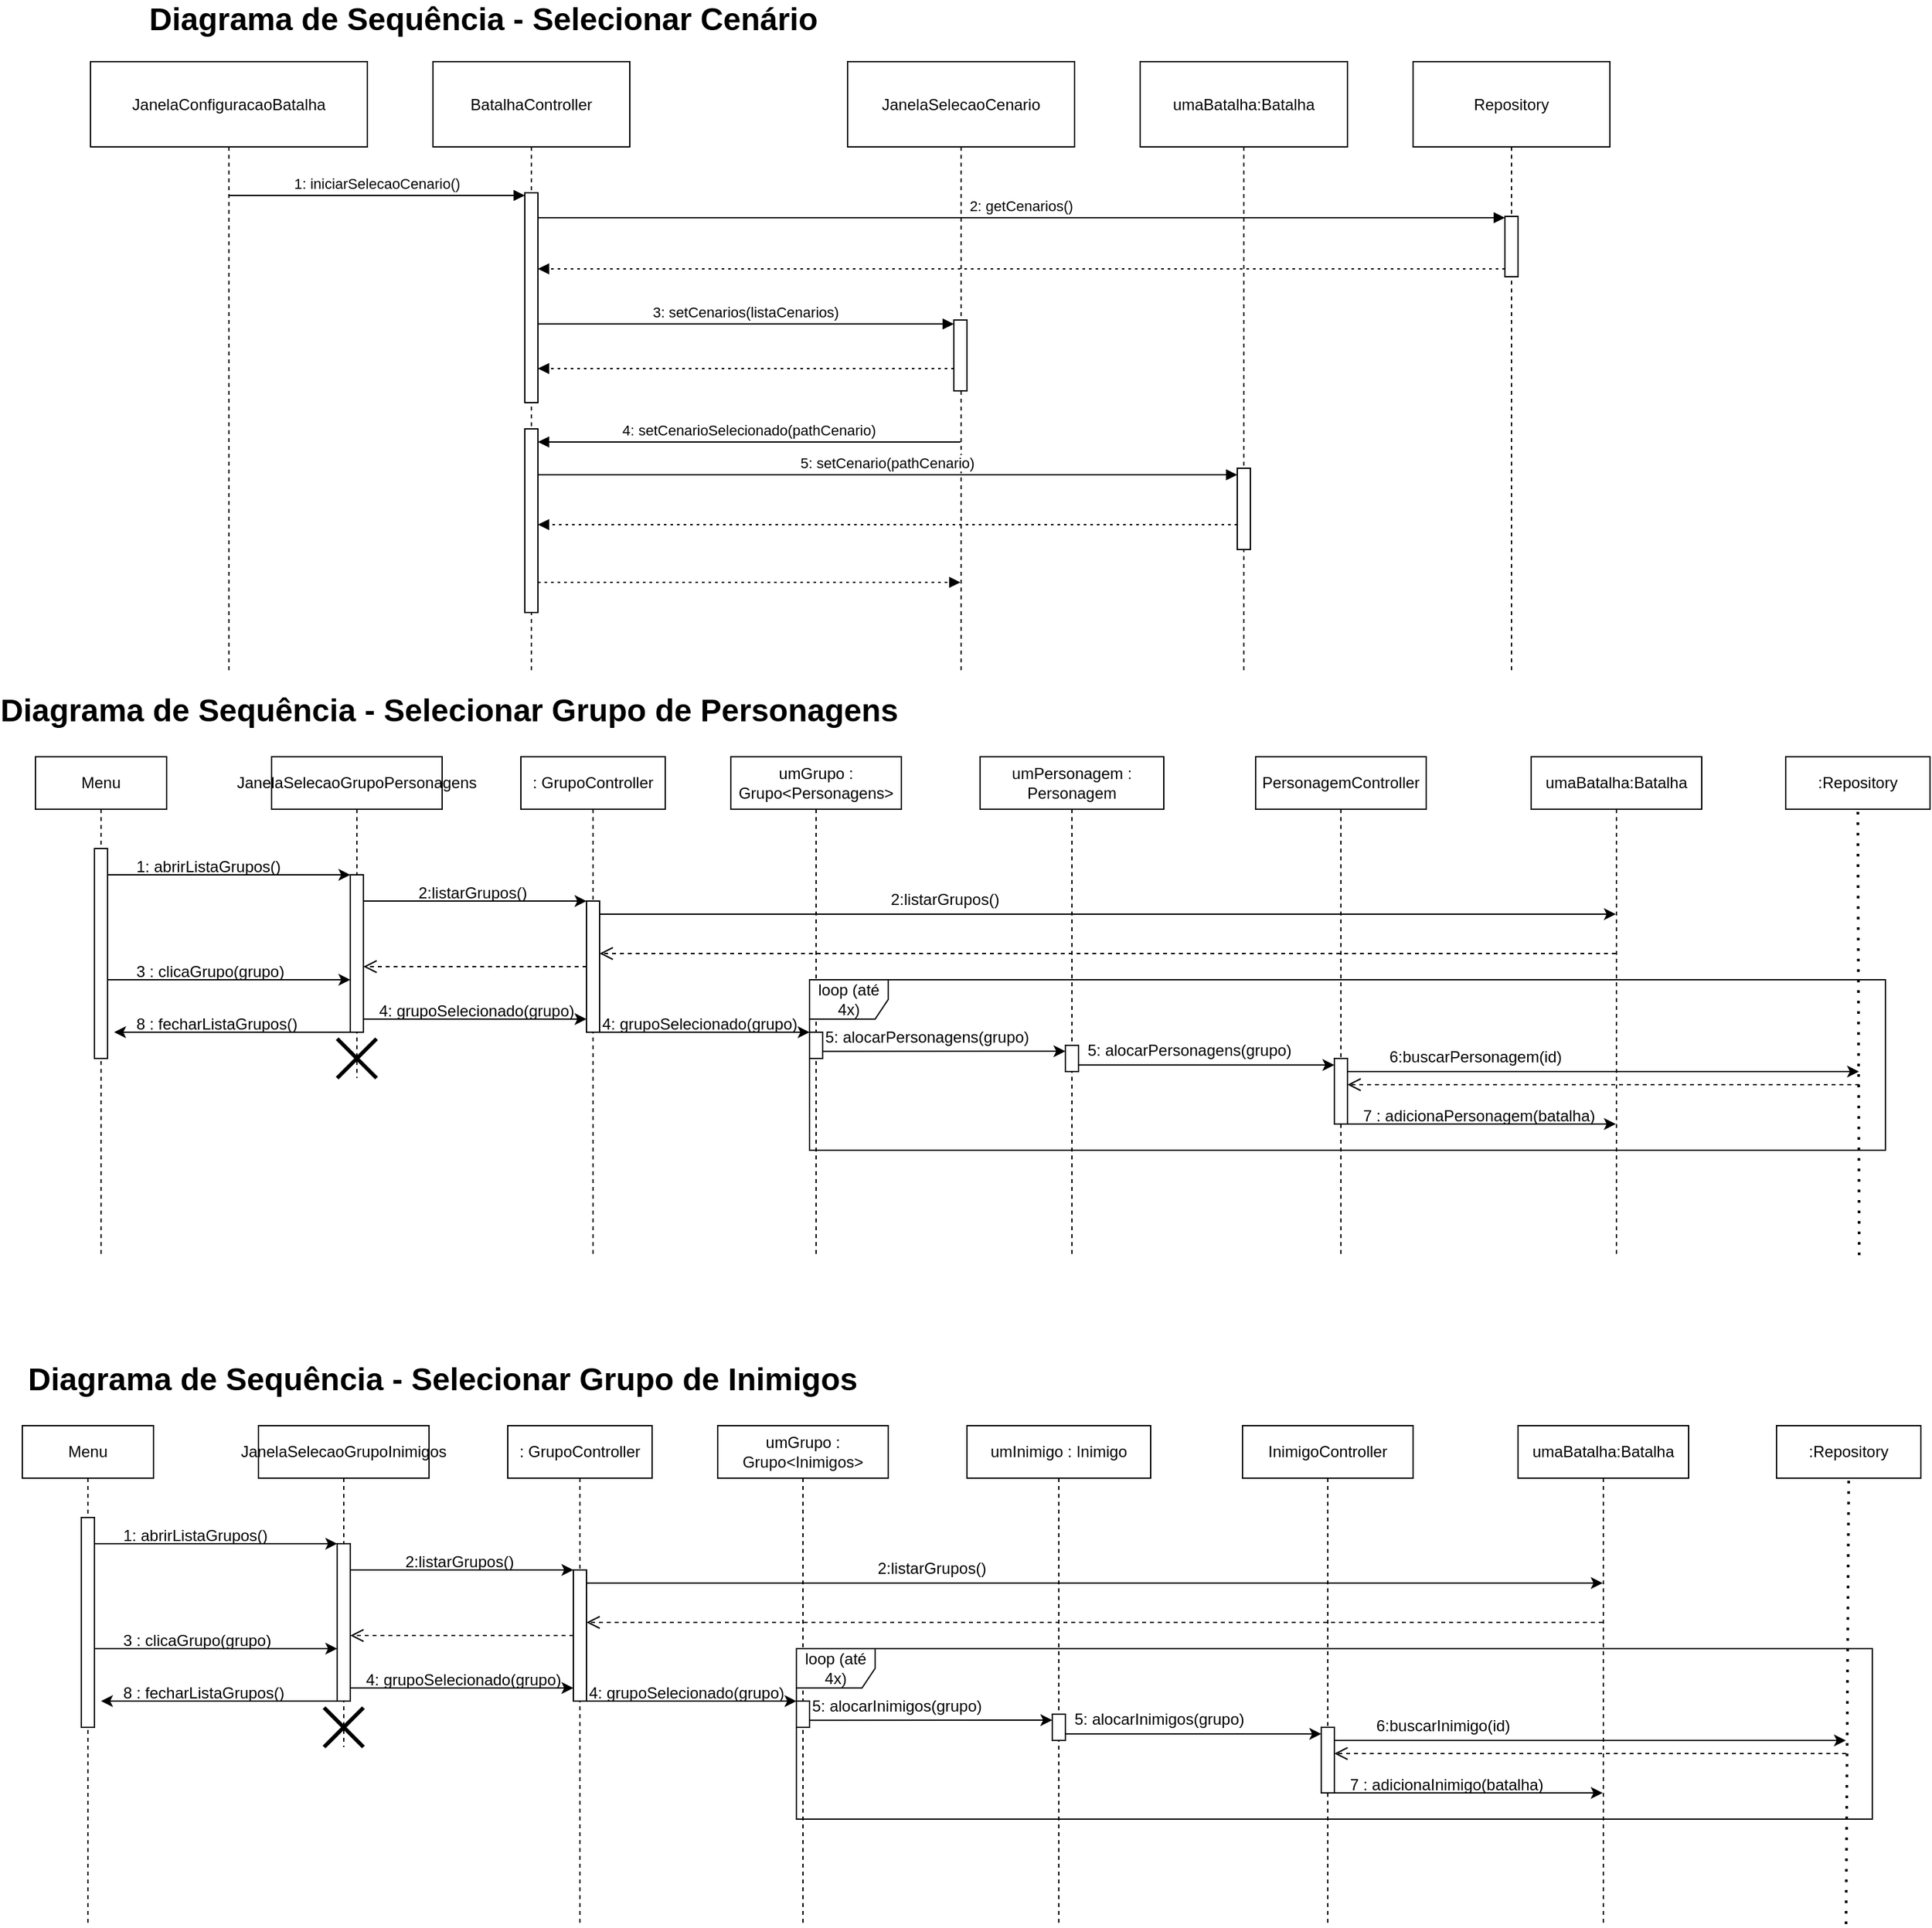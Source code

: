 <mxfile version="27.0.9">
  <diagram name="Página-1" id="Zyk2nybB_kdQl-kK-Ceh">
    <mxGraphModel grid="1" page="1" gridSize="10" guides="1" tooltips="1" connect="1" arrows="1" fold="1" pageScale="1" pageWidth="827" pageHeight="1169" math="0" shadow="0">
      <root>
        <mxCell id="0" />
        <mxCell id="1" parent="0" />
        <mxCell id="AsoXZ8o9mfOLHyw0_b6Q-75" style="edgeStyle=elbowEdgeStyle;rounded=0;orthogonalLoop=1;jettySize=auto;html=1;elbow=vertical;curved=0;" edge="1" parent="1" target="AsoXZ8o9mfOLHyw0_b6Q-78">
          <mxGeometry relative="1" as="geometry">
            <mxPoint x="-575" y="-190" as="sourcePoint" />
            <mxPoint x="-350" y="-190" as="targetPoint" />
          </mxGeometry>
        </mxCell>
        <mxCell id="AsoXZ8o9mfOLHyw0_b6Q-76" style="edgeStyle=elbowEdgeStyle;rounded=0;orthogonalLoop=1;jettySize=auto;html=1;elbow=vertical;curved=0;" edge="1" parent="1" target="AsoXZ8o9mfOLHyw0_b6Q-81">
          <mxGeometry relative="1" as="geometry">
            <mxPoint x="-385.37" y="-249.998" as="sourcePoint" />
            <mxPoint x="-110" y="-250" as="targetPoint" />
          </mxGeometry>
        </mxCell>
        <mxCell id="AsoXZ8o9mfOLHyw0_b6Q-77" value="JanelaSelecaoGrupoPersonagens" style="shape=umlLifeline;perimeter=lifelinePerimeter;whiteSpace=wrap;html=1;container=0;dropTarget=0;collapsible=0;recursiveResize=0;outlineConnect=0;portConstraint=eastwest;newEdgeStyle={&quot;edgeStyle&quot;:&quot;elbowEdgeStyle&quot;,&quot;elbow&quot;:&quot;vertical&quot;,&quot;curved&quot;:0,&quot;rounded&quot;:0};" vertex="1" parent="1">
          <mxGeometry x="-450" y="-360" width="130" height="245" as="geometry" />
        </mxCell>
        <mxCell id="AsoXZ8o9mfOLHyw0_b6Q-78" value="" style="html=1;points=[];perimeter=orthogonalPerimeter;outlineConnect=0;targetShapes=umlLifeline;portConstraint=eastwest;newEdgeStyle={&quot;edgeStyle&quot;:&quot;elbowEdgeStyle&quot;,&quot;elbow&quot;:&quot;vertical&quot;,&quot;curved&quot;:0,&quot;rounded&quot;:0};" vertex="1" parent="AsoXZ8o9mfOLHyw0_b6Q-77">
          <mxGeometry x="60" y="90" width="10" height="120" as="geometry" />
        </mxCell>
        <mxCell id="AsoXZ8o9mfOLHyw0_b6Q-79" value="" style="shape=umlDestroy;whiteSpace=wrap;html=1;strokeWidth=3;targetShapes=umlLifeline;" vertex="1" parent="AsoXZ8o9mfOLHyw0_b6Q-77">
          <mxGeometry x="50" y="215" width="30" height="30" as="geometry" />
        </mxCell>
        <mxCell id="AsoXZ8o9mfOLHyw0_b6Q-80" value=": GrupoController" style="shape=umlLifeline;perimeter=lifelinePerimeter;whiteSpace=wrap;html=1;container=0;dropTarget=0;collapsible=0;recursiveResize=0;outlineConnect=0;portConstraint=eastwest;newEdgeStyle={&quot;edgeStyle&quot;:&quot;elbowEdgeStyle&quot;,&quot;elbow&quot;:&quot;vertical&quot;,&quot;curved&quot;:0,&quot;rounded&quot;:0};" vertex="1" parent="1">
          <mxGeometry x="-260" y="-360" width="110" height="380" as="geometry" />
        </mxCell>
        <mxCell id="AsoXZ8o9mfOLHyw0_b6Q-81" value="" style="html=1;points=[];perimeter=orthogonalPerimeter;outlineConnect=0;targetShapes=umlLifeline;portConstraint=eastwest;newEdgeStyle={&quot;edgeStyle&quot;:&quot;elbowEdgeStyle&quot;,&quot;elbow&quot;:&quot;vertical&quot;,&quot;curved&quot;:0,&quot;rounded&quot;:0};" vertex="1" parent="AsoXZ8o9mfOLHyw0_b6Q-80">
          <mxGeometry x="50" y="110" width="10" height="100" as="geometry" />
        </mxCell>
        <mxCell id="AsoXZ8o9mfOLHyw0_b6Q-82" style="edgeStyle=orthogonalEdgeStyle;rounded=0;orthogonalLoop=1;jettySize=auto;html=1;curved=0;" edge="1" parent="1" source="AsoXZ8o9mfOLHyw0_b6Q-85">
          <mxGeometry relative="1" as="geometry">
            <mxPoint x="-570" y="-280.0" as="sourcePoint" />
            <mxPoint x="-390" y="-270" as="targetPoint" />
            <Array as="points">
              <mxPoint x="-540" y="-270" />
              <mxPoint x="-540" y="-270" />
            </Array>
          </mxGeometry>
        </mxCell>
        <mxCell id="AsoXZ8o9mfOLHyw0_b6Q-83" value="1: abrirListaGrupos()" style="text;whiteSpace=wrap;html=1;" vertex="1" parent="1">
          <mxGeometry x="-555" y="-290" width="140" height="40" as="geometry" />
        </mxCell>
        <mxCell id="AsoXZ8o9mfOLHyw0_b6Q-84" value="Menu" style="shape=umlLifeline;perimeter=lifelinePerimeter;whiteSpace=wrap;html=1;container=0;dropTarget=0;collapsible=0;recursiveResize=0;outlineConnect=0;portConstraint=eastwest;newEdgeStyle={&quot;edgeStyle&quot;:&quot;elbowEdgeStyle&quot;,&quot;elbow&quot;:&quot;vertical&quot;,&quot;curved&quot;:0,&quot;rounded&quot;:0};" vertex="1" parent="1">
          <mxGeometry x="-630" y="-360" width="100" height="380" as="geometry" />
        </mxCell>
        <mxCell id="AsoXZ8o9mfOLHyw0_b6Q-85" value="" style="html=1;points=[];perimeter=orthogonalPerimeter;outlineConnect=0;targetShapes=umlLifeline;portConstraint=eastwest;newEdgeStyle={&quot;edgeStyle&quot;:&quot;elbowEdgeStyle&quot;,&quot;elbow&quot;:&quot;vertical&quot;,&quot;curved&quot;:0,&quot;rounded&quot;:0};" vertex="1" parent="AsoXZ8o9mfOLHyw0_b6Q-84">
          <mxGeometry x="45" y="70" width="10" height="160" as="geometry" />
        </mxCell>
        <mxCell id="AsoXZ8o9mfOLHyw0_b6Q-86" value="2:listarGrupos()" style="text;whiteSpace=wrap;html=1;" vertex="1" parent="1">
          <mxGeometry x="-340" y="-270" width="120" height="40" as="geometry" />
        </mxCell>
        <mxCell id="AsoXZ8o9mfOLHyw0_b6Q-87" value="" style="html=1;verticalAlign=bottom;endArrow=open;dashed=1;endSize=8;curved=0;rounded=0;" edge="1" parent="1" source="AsoXZ8o9mfOLHyw0_b6Q-98">
          <mxGeometry relative="1" as="geometry">
            <mxPoint x="550" y="-210" as="sourcePoint" />
            <mxPoint x="-200" y="-210" as="targetPoint" />
          </mxGeometry>
        </mxCell>
        <mxCell id="AsoXZ8o9mfOLHyw0_b6Q-88" value="3 : clicaGrupo(grupo)" style="text;whiteSpace=wrap;html=1;" vertex="1" parent="1">
          <mxGeometry x="-555" y="-210" width="140" height="40" as="geometry" />
        </mxCell>
        <mxCell id="AsoXZ8o9mfOLHyw0_b6Q-89" style="edgeStyle=elbowEdgeStyle;rounded=0;orthogonalLoop=1;jettySize=auto;html=1;elbow=horizontal;curved=0;" edge="1" parent="1" target="AsoXZ8o9mfOLHyw0_b6Q-81">
          <mxGeometry relative="1" as="geometry">
            <mxPoint x="-380" y="-160" as="sourcePoint" />
            <mxPoint x="-115" y="-159.996" as="targetPoint" />
            <Array as="points">
              <mxPoint x="-360" y="-160" />
            </Array>
          </mxGeometry>
        </mxCell>
        <mxCell id="AsoXZ8o9mfOLHyw0_b6Q-90" value="4: grupoSelecionado(grupo)" style="text;whiteSpace=wrap;html=1;" vertex="1" parent="1">
          <mxGeometry x="-370" y="-180" width="180" height="30" as="geometry" />
        </mxCell>
        <mxCell id="AsoXZ8o9mfOLHyw0_b6Q-91" value="PersonagemController" style="shape=umlLifeline;perimeter=lifelinePerimeter;whiteSpace=wrap;html=1;container=0;dropTarget=0;collapsible=0;recursiveResize=0;outlineConnect=0;portConstraint=eastwest;newEdgeStyle={&quot;edgeStyle&quot;:&quot;elbowEdgeStyle&quot;,&quot;elbow&quot;:&quot;vertical&quot;,&quot;curved&quot;:0,&quot;rounded&quot;:0};" vertex="1" parent="1">
          <mxGeometry x="300" y="-360" width="130" height="380" as="geometry" />
        </mxCell>
        <mxCell id="AsoXZ8o9mfOLHyw0_b6Q-92" style="edgeStyle=elbowEdgeStyle;rounded=0;orthogonalLoop=1;jettySize=auto;html=1;elbow=horizontal;curved=0;" edge="1" parent="1" source="AsoXZ8o9mfOLHyw0_b6Q-81" target="AsoXZ8o9mfOLHyw0_b6Q-96">
          <mxGeometry relative="1" as="geometry">
            <mxPoint x="-190" y="-150" as="sourcePoint" />
            <mxPoint x="49.5" y="-149.996" as="targetPoint" />
            <Array as="points">
              <mxPoint x="-190" y="-150" />
            </Array>
          </mxGeometry>
        </mxCell>
        <mxCell id="AsoXZ8o9mfOLHyw0_b6Q-93" style="edgeStyle=elbowEdgeStyle;rounded=0;orthogonalLoop=1;jettySize=auto;html=1;elbow=vertical;curved=0;" edge="1" parent="1">
          <mxGeometry relative="1" as="geometry">
            <mxPoint x="-390" y="-150" as="sourcePoint" />
            <mxPoint x="-570" y="-149.71" as="targetPoint" />
          </mxGeometry>
        </mxCell>
        <mxCell id="AsoXZ8o9mfOLHyw0_b6Q-94" value="8 : fecharListaGrupos()" style="text;whiteSpace=wrap;html=1;" vertex="1" parent="1">
          <mxGeometry x="-555" y="-170" width="140" height="40" as="geometry" />
        </mxCell>
        <mxCell id="AsoXZ8o9mfOLHyw0_b6Q-95" value="umGrupo : Grupo&amp;lt;Personagens&amp;gt;" style="shape=umlLifeline;perimeter=lifelinePerimeter;whiteSpace=wrap;html=1;container=0;dropTarget=0;collapsible=0;recursiveResize=0;outlineConnect=0;portConstraint=eastwest;newEdgeStyle={&quot;edgeStyle&quot;:&quot;elbowEdgeStyle&quot;,&quot;elbow&quot;:&quot;vertical&quot;,&quot;curved&quot;:0,&quot;rounded&quot;:0};" vertex="1" parent="1">
          <mxGeometry x="-100" y="-360" width="130" height="380" as="geometry" />
        </mxCell>
        <mxCell id="AsoXZ8o9mfOLHyw0_b6Q-96" value="" style="html=1;points=[];perimeter=orthogonalPerimeter;outlineConnect=0;targetShapes=umlLifeline;portConstraint=eastwest;newEdgeStyle={&quot;edgeStyle&quot;:&quot;elbowEdgeStyle&quot;,&quot;elbow&quot;:&quot;vertical&quot;,&quot;curved&quot;:0,&quot;rounded&quot;:0};" vertex="1" parent="AsoXZ8o9mfOLHyw0_b6Q-95">
          <mxGeometry x="60" y="210" width="10" height="20" as="geometry" />
        </mxCell>
        <mxCell id="AsoXZ8o9mfOLHyw0_b6Q-97" style="edgeStyle=elbowEdgeStyle;rounded=0;orthogonalLoop=1;jettySize=auto;html=1;elbow=vertical;curved=0;" edge="1" parent="1" source="AsoXZ8o9mfOLHyw0_b6Q-115">
          <mxGeometry relative="1" as="geometry">
            <Array as="points">
              <mxPoint x="475.19" y="-120" />
              <mxPoint x="505.19" y="-160" />
            </Array>
            <mxPoint x="380.0" y="-120" as="sourcePoint" />
            <mxPoint x="759.85" y="-120" as="targetPoint" />
          </mxGeometry>
        </mxCell>
        <mxCell id="AsoXZ8o9mfOLHyw0_b6Q-98" value="umaBatalha:Batalha" style="shape=umlLifeline;perimeter=lifelinePerimeter;whiteSpace=wrap;html=1;container=0;dropTarget=0;collapsible=0;recursiveResize=0;outlineConnect=0;portConstraint=eastwest;newEdgeStyle={&quot;edgeStyle&quot;:&quot;elbowEdgeStyle&quot;,&quot;elbow&quot;:&quot;vertical&quot;,&quot;curved&quot;:0,&quot;rounded&quot;:0};" vertex="1" parent="1">
          <mxGeometry x="510" y="-360" width="130" height="380" as="geometry" />
        </mxCell>
        <mxCell id="AsoXZ8o9mfOLHyw0_b6Q-99" value="7 : adicionaPersonagem(batalha)" style="text;whiteSpace=wrap;html=1;" vertex="1" parent="1">
          <mxGeometry x="380" y="-100" width="210" height="20" as="geometry" />
        </mxCell>
        <mxCell id="AsoXZ8o9mfOLHyw0_b6Q-100" value="loop (até 4x)" style="shape=umlFrame;whiteSpace=wrap;html=1;pointerEvents=0;" vertex="1" parent="1">
          <mxGeometry x="-40" y="-190" width="820" height="130" as="geometry" />
        </mxCell>
        <mxCell id="AsoXZ8o9mfOLHyw0_b6Q-101" value="Diagrama de Sequência - Selecionar Grupo de Personagens" style="text;strokeColor=none;fillColor=none;html=1;fontSize=24;fontStyle=1;verticalAlign=middle;align=center;" vertex="1" parent="1">
          <mxGeometry x="-650" y="-410" width="670" height="30" as="geometry" />
        </mxCell>
        <mxCell id="AsoXZ8o9mfOLHyw0_b6Q-102" value="" style="endArrow=none;dashed=1;html=1;dashPattern=1 3;strokeWidth=2;rounded=0;entryX=0.5;entryY=1;entryDx=0;entryDy=0;" edge="1" parent="1" target="AsoXZ8o9mfOLHyw0_b6Q-220">
          <mxGeometry width="50" height="50" relative="1" as="geometry">
            <mxPoint x="760" y="20" as="sourcePoint" />
            <mxPoint x="760" y="-300" as="targetPoint" />
          </mxGeometry>
        </mxCell>
        <mxCell id="AsoXZ8o9mfOLHyw0_b6Q-103" value="2:listarGrupos()" style="text;whiteSpace=wrap;html=1;" vertex="1" parent="1">
          <mxGeometry x="20" y="-265" width="120" height="30" as="geometry" />
        </mxCell>
        <mxCell id="AsoXZ8o9mfOLHyw0_b6Q-104" value="" style="html=1;verticalAlign=bottom;endArrow=open;dashed=1;endSize=8;curved=0;rounded=0;" edge="1" parent="1">
          <mxGeometry relative="1" as="geometry">
            <mxPoint x="-210" y="-200" as="sourcePoint" />
            <mxPoint x="-380" y="-200" as="targetPoint" />
          </mxGeometry>
        </mxCell>
        <mxCell id="AsoXZ8o9mfOLHyw0_b6Q-105" style="edgeStyle=elbowEdgeStyle;rounded=0;orthogonalLoop=1;jettySize=auto;html=1;elbow=vertical;curved=0;" edge="1" parent="1" source="AsoXZ8o9mfOLHyw0_b6Q-115" target="AsoXZ8o9mfOLHyw0_b6Q-98">
          <mxGeometry relative="1" as="geometry">
            <Array as="points">
              <mxPoint x="500" y="-80" />
              <mxPoint x="480" y="-50" />
            </Array>
          </mxGeometry>
        </mxCell>
        <mxCell id="AsoXZ8o9mfOLHyw0_b6Q-106" value="4: grupoSelecionado(grupo)" style="text;whiteSpace=wrap;html=1;" vertex="1" parent="1">
          <mxGeometry x="-200" y="-170" width="180" height="30" as="geometry" />
        </mxCell>
        <mxCell id="AsoXZ8o9mfOLHyw0_b6Q-107" value="5: alocarPersonagens(grupo)" style="text;whiteSpace=wrap;html=1;" vertex="1" parent="1">
          <mxGeometry x="-30" y="-160" width="180" height="30" as="geometry" />
        </mxCell>
        <mxCell id="AsoXZ8o9mfOLHyw0_b6Q-108" value="5: alocarPersonagens(grupo)" style="text;whiteSpace=wrap;html=1;" vertex="1" parent="1">
          <mxGeometry x="170" y="-150" width="180" height="30" as="geometry" />
        </mxCell>
        <mxCell id="AsoXZ8o9mfOLHyw0_b6Q-109" value="" style="html=1;verticalAlign=bottom;endArrow=open;dashed=1;endSize=8;curved=0;rounded=0;" edge="1" parent="1" target="AsoXZ8o9mfOLHyw0_b6Q-115">
          <mxGeometry relative="1" as="geometry">
            <mxPoint x="760" y="-110" as="sourcePoint" />
            <mxPoint x="380" y="-110" as="targetPoint" />
          </mxGeometry>
        </mxCell>
        <mxCell id="AsoXZ8o9mfOLHyw0_b6Q-110" value="umPersonagem : Personagem" style="shape=umlLifeline;perimeter=lifelinePerimeter;whiteSpace=wrap;html=1;container=0;dropTarget=0;collapsible=0;recursiveResize=0;outlineConnect=0;portConstraint=eastwest;newEdgeStyle={&quot;edgeStyle&quot;:&quot;elbowEdgeStyle&quot;,&quot;elbow&quot;:&quot;vertical&quot;,&quot;curved&quot;:0,&quot;rounded&quot;:0};" vertex="1" parent="1">
          <mxGeometry x="90" y="-360" width="140" height="380" as="geometry" />
        </mxCell>
        <mxCell id="AsoXZ8o9mfOLHyw0_b6Q-111" value="" style="html=1;points=[];perimeter=orthogonalPerimeter;outlineConnect=0;targetShapes=umlLifeline;portConstraint=eastwest;newEdgeStyle={&quot;edgeStyle&quot;:&quot;elbowEdgeStyle&quot;,&quot;elbow&quot;:&quot;vertical&quot;,&quot;curved&quot;:0,&quot;rounded&quot;:0};" vertex="1" parent="AsoXZ8o9mfOLHyw0_b6Q-110">
          <mxGeometry x="65" y="220" width="10" height="20" as="geometry" />
        </mxCell>
        <mxCell id="AsoXZ8o9mfOLHyw0_b6Q-112" style="edgeStyle=elbowEdgeStyle;rounded=0;orthogonalLoop=1;jettySize=auto;html=1;elbow=vertical;curved=0;" edge="1" parent="1" target="AsoXZ8o9mfOLHyw0_b6Q-111">
          <mxGeometry relative="1" as="geometry">
            <mxPoint x="-29.5" y="-135.413" as="sourcePoint" />
            <mxPoint x="150" y="-135" as="targetPoint" />
          </mxGeometry>
        </mxCell>
        <mxCell id="AsoXZ8o9mfOLHyw0_b6Q-113" value="6:buscarPersonagem(id)" style="text;whiteSpace=wrap;html=1;" vertex="1" parent="1">
          <mxGeometry x="400" y="-145" width="190" height="20" as="geometry" />
        </mxCell>
        <mxCell id="AsoXZ8o9mfOLHyw0_b6Q-114" value="" style="edgeStyle=elbowEdgeStyle;rounded=0;orthogonalLoop=1;jettySize=auto;html=1;elbow=vertical;curved=0;" edge="1" parent="1" source="AsoXZ8o9mfOLHyw0_b6Q-111" target="AsoXZ8o9mfOLHyw0_b6Q-115">
          <mxGeometry relative="1" as="geometry">
            <mxPoint x="165" y="-130" as="sourcePoint" />
            <mxPoint x="365" y="-130" as="targetPoint" />
            <Array as="points" />
          </mxGeometry>
        </mxCell>
        <mxCell id="AsoXZ8o9mfOLHyw0_b6Q-115" value="" style="html=1;points=[];perimeter=orthogonalPerimeter;outlineConnect=0;targetShapes=umlLifeline;portConstraint=eastwest;newEdgeStyle={&quot;edgeStyle&quot;:&quot;elbowEdgeStyle&quot;,&quot;elbow&quot;:&quot;vertical&quot;,&quot;curved&quot;:0,&quot;rounded&quot;:0};" vertex="1" parent="1">
          <mxGeometry x="360" y="-130" width="10" height="50" as="geometry" />
        </mxCell>
        <mxCell id="AsoXZ8o9mfOLHyw0_b6Q-116" style="edgeStyle=elbowEdgeStyle;rounded=0;orthogonalLoop=1;jettySize=auto;html=1;elbow=vertical;curved=0;" edge="1" parent="1" source="AsoXZ8o9mfOLHyw0_b6Q-81" target="AsoXZ8o9mfOLHyw0_b6Q-98">
          <mxGeometry relative="1" as="geometry">
            <mxPoint x="550" y="-240" as="targetPoint" />
            <Array as="points">
              <mxPoint x="290" y="-240" />
            </Array>
          </mxGeometry>
        </mxCell>
        <mxCell id="AsoXZ8o9mfOLHyw0_b6Q-141" value="Diagrama de Sequência - Selecionar Cenário" style="text;strokeColor=none;fillColor=none;html=1;fontSize=24;fontStyle=1;verticalAlign=middle;align=center;" vertex="1" parent="1">
          <mxGeometry x="-528" y="-937" width="478" height="30" as="geometry" />
        </mxCell>
        <mxCell id="AsoXZ8o9mfOLHyw0_b6Q-143" style="edgeStyle=elbowEdgeStyle;rounded=0;orthogonalLoop=1;jettySize=auto;html=1;elbow=vertical;curved=0;" edge="1" parent="1" target="AsoXZ8o9mfOLHyw0_b6Q-146">
          <mxGeometry relative="1" as="geometry">
            <mxPoint x="-585" y="320" as="sourcePoint" />
            <mxPoint x="-360" y="320" as="targetPoint" />
          </mxGeometry>
        </mxCell>
        <mxCell id="AsoXZ8o9mfOLHyw0_b6Q-144" style="edgeStyle=elbowEdgeStyle;rounded=0;orthogonalLoop=1;jettySize=auto;html=1;elbow=vertical;curved=0;" edge="1" parent="1" target="AsoXZ8o9mfOLHyw0_b6Q-149">
          <mxGeometry relative="1" as="geometry">
            <mxPoint x="-395.37" y="260.002" as="sourcePoint" />
            <mxPoint x="-120" y="260" as="targetPoint" />
          </mxGeometry>
        </mxCell>
        <mxCell id="AsoXZ8o9mfOLHyw0_b6Q-145" value="JanelaSelecaoGrupoInimigos" style="shape=umlLifeline;perimeter=lifelinePerimeter;whiteSpace=wrap;html=1;container=0;dropTarget=0;collapsible=0;recursiveResize=0;outlineConnect=0;portConstraint=eastwest;newEdgeStyle={&quot;edgeStyle&quot;:&quot;elbowEdgeStyle&quot;,&quot;elbow&quot;:&quot;vertical&quot;,&quot;curved&quot;:0,&quot;rounded&quot;:0};" vertex="1" parent="1">
          <mxGeometry x="-460" y="150" width="130" height="245" as="geometry" />
        </mxCell>
        <mxCell id="AsoXZ8o9mfOLHyw0_b6Q-146" value="" style="html=1;points=[];perimeter=orthogonalPerimeter;outlineConnect=0;targetShapes=umlLifeline;portConstraint=eastwest;newEdgeStyle={&quot;edgeStyle&quot;:&quot;elbowEdgeStyle&quot;,&quot;elbow&quot;:&quot;vertical&quot;,&quot;curved&quot;:0,&quot;rounded&quot;:0};" vertex="1" parent="AsoXZ8o9mfOLHyw0_b6Q-145">
          <mxGeometry x="60" y="90" width="10" height="120" as="geometry" />
        </mxCell>
        <mxCell id="AsoXZ8o9mfOLHyw0_b6Q-147" value="" style="shape=umlDestroy;whiteSpace=wrap;html=1;strokeWidth=3;targetShapes=umlLifeline;" vertex="1" parent="AsoXZ8o9mfOLHyw0_b6Q-145">
          <mxGeometry x="50" y="215" width="30" height="30" as="geometry" />
        </mxCell>
        <mxCell id="AsoXZ8o9mfOLHyw0_b6Q-148" value=": GrupoController" style="shape=umlLifeline;perimeter=lifelinePerimeter;whiteSpace=wrap;html=1;container=0;dropTarget=0;collapsible=0;recursiveResize=0;outlineConnect=0;portConstraint=eastwest;newEdgeStyle={&quot;edgeStyle&quot;:&quot;elbowEdgeStyle&quot;,&quot;elbow&quot;:&quot;vertical&quot;,&quot;curved&quot;:0,&quot;rounded&quot;:0};" vertex="1" parent="1">
          <mxGeometry x="-270" y="150" width="110" height="380" as="geometry" />
        </mxCell>
        <mxCell id="AsoXZ8o9mfOLHyw0_b6Q-149" value="" style="html=1;points=[];perimeter=orthogonalPerimeter;outlineConnect=0;targetShapes=umlLifeline;portConstraint=eastwest;newEdgeStyle={&quot;edgeStyle&quot;:&quot;elbowEdgeStyle&quot;,&quot;elbow&quot;:&quot;vertical&quot;,&quot;curved&quot;:0,&quot;rounded&quot;:0};" vertex="1" parent="AsoXZ8o9mfOLHyw0_b6Q-148">
          <mxGeometry x="50" y="110" width="10" height="100" as="geometry" />
        </mxCell>
        <mxCell id="AsoXZ8o9mfOLHyw0_b6Q-150" style="edgeStyle=orthogonalEdgeStyle;rounded=0;orthogonalLoop=1;jettySize=auto;html=1;curved=0;" edge="1" parent="1" source="AsoXZ8o9mfOLHyw0_b6Q-153">
          <mxGeometry relative="1" as="geometry">
            <mxPoint x="-580" y="230.0" as="sourcePoint" />
            <mxPoint x="-400" y="240" as="targetPoint" />
            <Array as="points">
              <mxPoint x="-550" y="240" />
              <mxPoint x="-550" y="240" />
            </Array>
          </mxGeometry>
        </mxCell>
        <mxCell id="AsoXZ8o9mfOLHyw0_b6Q-151" value="1: abrirListaGrupos()" style="text;whiteSpace=wrap;html=1;" vertex="1" parent="1">
          <mxGeometry x="-565" y="220" width="140" height="40" as="geometry" />
        </mxCell>
        <mxCell id="AsoXZ8o9mfOLHyw0_b6Q-152" value="Menu" style="shape=umlLifeline;perimeter=lifelinePerimeter;whiteSpace=wrap;html=1;container=0;dropTarget=0;collapsible=0;recursiveResize=0;outlineConnect=0;portConstraint=eastwest;newEdgeStyle={&quot;edgeStyle&quot;:&quot;elbowEdgeStyle&quot;,&quot;elbow&quot;:&quot;vertical&quot;,&quot;curved&quot;:0,&quot;rounded&quot;:0};" vertex="1" parent="1">
          <mxGeometry x="-640" y="150" width="100" height="380" as="geometry" />
        </mxCell>
        <mxCell id="AsoXZ8o9mfOLHyw0_b6Q-153" value="" style="html=1;points=[];perimeter=orthogonalPerimeter;outlineConnect=0;targetShapes=umlLifeline;portConstraint=eastwest;newEdgeStyle={&quot;edgeStyle&quot;:&quot;elbowEdgeStyle&quot;,&quot;elbow&quot;:&quot;vertical&quot;,&quot;curved&quot;:0,&quot;rounded&quot;:0};" vertex="1" parent="AsoXZ8o9mfOLHyw0_b6Q-152">
          <mxGeometry x="45" y="70" width="10" height="160" as="geometry" />
        </mxCell>
        <mxCell id="AsoXZ8o9mfOLHyw0_b6Q-154" value="2:listarGrupos()" style="text;whiteSpace=wrap;html=1;" vertex="1" parent="1">
          <mxGeometry x="-350" y="240" width="120" height="40" as="geometry" />
        </mxCell>
        <mxCell id="AsoXZ8o9mfOLHyw0_b6Q-155" value="" style="html=1;verticalAlign=bottom;endArrow=open;dashed=1;endSize=8;curved=0;rounded=0;" edge="1" parent="1" source="AsoXZ8o9mfOLHyw0_b6Q-166">
          <mxGeometry relative="1" as="geometry">
            <mxPoint x="540" y="300" as="sourcePoint" />
            <mxPoint x="-210" y="300" as="targetPoint" />
          </mxGeometry>
        </mxCell>
        <mxCell id="AsoXZ8o9mfOLHyw0_b6Q-156" value="3 : clicaGrupo(grupo)" style="text;whiteSpace=wrap;html=1;" vertex="1" parent="1">
          <mxGeometry x="-565" y="300" width="140" height="40" as="geometry" />
        </mxCell>
        <mxCell id="AsoXZ8o9mfOLHyw0_b6Q-157" style="edgeStyle=elbowEdgeStyle;rounded=0;orthogonalLoop=1;jettySize=auto;html=1;elbow=horizontal;curved=0;" edge="1" parent="1" target="AsoXZ8o9mfOLHyw0_b6Q-149">
          <mxGeometry relative="1" as="geometry">
            <mxPoint x="-390" y="350" as="sourcePoint" />
            <mxPoint x="-125" y="350.004" as="targetPoint" />
            <Array as="points">
              <mxPoint x="-370" y="350" />
            </Array>
          </mxGeometry>
        </mxCell>
        <mxCell id="AsoXZ8o9mfOLHyw0_b6Q-158" value="4: grupoSelecionado(grupo)" style="text;whiteSpace=wrap;html=1;" vertex="1" parent="1">
          <mxGeometry x="-380" y="330" width="180" height="30" as="geometry" />
        </mxCell>
        <mxCell id="AsoXZ8o9mfOLHyw0_b6Q-159" value="InimigoController" style="shape=umlLifeline;perimeter=lifelinePerimeter;whiteSpace=wrap;html=1;container=0;dropTarget=0;collapsible=0;recursiveResize=0;outlineConnect=0;portConstraint=eastwest;newEdgeStyle={&quot;edgeStyle&quot;:&quot;elbowEdgeStyle&quot;,&quot;elbow&quot;:&quot;vertical&quot;,&quot;curved&quot;:0,&quot;rounded&quot;:0};" vertex="1" parent="1">
          <mxGeometry x="290" y="150" width="130" height="380" as="geometry" />
        </mxCell>
        <mxCell id="AsoXZ8o9mfOLHyw0_b6Q-160" style="edgeStyle=elbowEdgeStyle;rounded=0;orthogonalLoop=1;jettySize=auto;html=1;elbow=horizontal;curved=0;" edge="1" parent="1" source="AsoXZ8o9mfOLHyw0_b6Q-149" target="AsoXZ8o9mfOLHyw0_b6Q-164">
          <mxGeometry relative="1" as="geometry">
            <mxPoint x="-200" y="360" as="sourcePoint" />
            <mxPoint x="39.5" y="360.004" as="targetPoint" />
            <Array as="points">
              <mxPoint x="-200" y="360" />
            </Array>
          </mxGeometry>
        </mxCell>
        <mxCell id="AsoXZ8o9mfOLHyw0_b6Q-161" style="edgeStyle=elbowEdgeStyle;rounded=0;orthogonalLoop=1;jettySize=auto;html=1;elbow=vertical;curved=0;" edge="1" parent="1">
          <mxGeometry relative="1" as="geometry">
            <mxPoint x="-400" y="360" as="sourcePoint" />
            <mxPoint x="-580" y="360.29" as="targetPoint" />
          </mxGeometry>
        </mxCell>
        <mxCell id="AsoXZ8o9mfOLHyw0_b6Q-162" value="8 : fecharListaGrupos()" style="text;whiteSpace=wrap;html=1;" vertex="1" parent="1">
          <mxGeometry x="-565" y="340" width="140" height="40" as="geometry" />
        </mxCell>
        <mxCell id="AsoXZ8o9mfOLHyw0_b6Q-163" value="umGrupo : Grupo&amp;lt;Inimigos&amp;gt;" style="shape=umlLifeline;perimeter=lifelinePerimeter;whiteSpace=wrap;html=1;container=0;dropTarget=0;collapsible=0;recursiveResize=0;outlineConnect=0;portConstraint=eastwest;newEdgeStyle={&quot;edgeStyle&quot;:&quot;elbowEdgeStyle&quot;,&quot;elbow&quot;:&quot;vertical&quot;,&quot;curved&quot;:0,&quot;rounded&quot;:0};" vertex="1" parent="1">
          <mxGeometry x="-110" y="150" width="130" height="380" as="geometry" />
        </mxCell>
        <mxCell id="AsoXZ8o9mfOLHyw0_b6Q-164" value="" style="html=1;points=[];perimeter=orthogonalPerimeter;outlineConnect=0;targetShapes=umlLifeline;portConstraint=eastwest;newEdgeStyle={&quot;edgeStyle&quot;:&quot;elbowEdgeStyle&quot;,&quot;elbow&quot;:&quot;vertical&quot;,&quot;curved&quot;:0,&quot;rounded&quot;:0};" vertex="1" parent="AsoXZ8o9mfOLHyw0_b6Q-163">
          <mxGeometry x="60" y="210" width="10" height="20" as="geometry" />
        </mxCell>
        <mxCell id="AsoXZ8o9mfOLHyw0_b6Q-165" style="edgeStyle=elbowEdgeStyle;rounded=0;orthogonalLoop=1;jettySize=auto;html=1;elbow=vertical;curved=0;" edge="1" parent="1" source="AsoXZ8o9mfOLHyw0_b6Q-183">
          <mxGeometry relative="1" as="geometry">
            <Array as="points">
              <mxPoint x="465.19" y="390" />
              <mxPoint x="495.19" y="350" />
            </Array>
            <mxPoint x="370.0" y="390" as="sourcePoint" />
            <mxPoint x="749.85" y="390" as="targetPoint" />
          </mxGeometry>
        </mxCell>
        <mxCell id="AsoXZ8o9mfOLHyw0_b6Q-166" value="umaBatalha:Batalha" style="shape=umlLifeline;perimeter=lifelinePerimeter;whiteSpace=wrap;html=1;container=0;dropTarget=0;collapsible=0;recursiveResize=0;outlineConnect=0;portConstraint=eastwest;newEdgeStyle={&quot;edgeStyle&quot;:&quot;elbowEdgeStyle&quot;,&quot;elbow&quot;:&quot;vertical&quot;,&quot;curved&quot;:0,&quot;rounded&quot;:0};" vertex="1" parent="1">
          <mxGeometry x="500" y="150" width="130" height="380" as="geometry" />
        </mxCell>
        <mxCell id="AsoXZ8o9mfOLHyw0_b6Q-167" value="7 : adicionaInimigo(batalha)" style="text;whiteSpace=wrap;html=1;" vertex="1" parent="1">
          <mxGeometry x="370" y="410" width="210" height="20" as="geometry" />
        </mxCell>
        <mxCell id="AsoXZ8o9mfOLHyw0_b6Q-168" value="loop (até 4x)" style="shape=umlFrame;whiteSpace=wrap;html=1;pointerEvents=0;" vertex="1" parent="1">
          <mxGeometry x="-50" y="320" width="820" height="130" as="geometry" />
        </mxCell>
        <mxCell id="AsoXZ8o9mfOLHyw0_b6Q-169" value="Diagrama de Sequência - Selecionar Grupo de Inimigos" style="text;strokeColor=none;fillColor=none;html=1;fontSize=24;fontStyle=1;verticalAlign=middle;align=center;" vertex="1" parent="1">
          <mxGeometry x="-640" y="100" width="640" height="30" as="geometry" />
        </mxCell>
        <mxCell id="AsoXZ8o9mfOLHyw0_b6Q-170" value="" style="endArrow=none;dashed=1;html=1;dashPattern=1 3;strokeWidth=2;rounded=0;entryX=0.5;entryY=1;entryDx=0;entryDy=0;" edge="1" parent="1" target="AsoXZ8o9mfOLHyw0_b6Q-219">
          <mxGeometry width="50" height="50" relative="1" as="geometry">
            <mxPoint x="750" y="530" as="sourcePoint" />
            <mxPoint x="750" y="210" as="targetPoint" />
          </mxGeometry>
        </mxCell>
        <mxCell id="AsoXZ8o9mfOLHyw0_b6Q-171" value="2:listarGrupos()" style="text;whiteSpace=wrap;html=1;" vertex="1" parent="1">
          <mxGeometry x="10" y="245" width="120" height="30" as="geometry" />
        </mxCell>
        <mxCell id="AsoXZ8o9mfOLHyw0_b6Q-172" value="" style="html=1;verticalAlign=bottom;endArrow=open;dashed=1;endSize=8;curved=0;rounded=0;" edge="1" parent="1">
          <mxGeometry relative="1" as="geometry">
            <mxPoint x="-220" y="310" as="sourcePoint" />
            <mxPoint x="-390" y="310" as="targetPoint" />
          </mxGeometry>
        </mxCell>
        <mxCell id="AsoXZ8o9mfOLHyw0_b6Q-173" style="edgeStyle=elbowEdgeStyle;rounded=0;orthogonalLoop=1;jettySize=auto;html=1;elbow=vertical;curved=0;" edge="1" parent="1" source="AsoXZ8o9mfOLHyw0_b6Q-183" target="AsoXZ8o9mfOLHyw0_b6Q-166">
          <mxGeometry relative="1" as="geometry">
            <Array as="points">
              <mxPoint x="490" y="430" />
              <mxPoint x="470" y="460" />
            </Array>
          </mxGeometry>
        </mxCell>
        <mxCell id="AsoXZ8o9mfOLHyw0_b6Q-174" value="4: grupoSelecionado(grupo)" style="text;whiteSpace=wrap;html=1;" vertex="1" parent="1">
          <mxGeometry x="-210" y="340" width="180" height="30" as="geometry" />
        </mxCell>
        <mxCell id="AsoXZ8o9mfOLHyw0_b6Q-175" value="5: alocarInimigos(grupo)" style="text;whiteSpace=wrap;html=1;" vertex="1" parent="1">
          <mxGeometry x="-40" y="350" width="180" height="30" as="geometry" />
        </mxCell>
        <mxCell id="AsoXZ8o9mfOLHyw0_b6Q-176" value="5: alocarInimigos(grupo)" style="text;whiteSpace=wrap;html=1;" vertex="1" parent="1">
          <mxGeometry x="160" y="360" width="180" height="30" as="geometry" />
        </mxCell>
        <mxCell id="AsoXZ8o9mfOLHyw0_b6Q-177" value="" style="html=1;verticalAlign=bottom;endArrow=open;dashed=1;endSize=8;curved=0;rounded=0;" edge="1" parent="1" target="AsoXZ8o9mfOLHyw0_b6Q-183">
          <mxGeometry relative="1" as="geometry">
            <mxPoint x="750" y="400" as="sourcePoint" />
            <mxPoint x="370" y="400" as="targetPoint" />
          </mxGeometry>
        </mxCell>
        <mxCell id="AsoXZ8o9mfOLHyw0_b6Q-178" value="umInimigo : Inimigo" style="shape=umlLifeline;perimeter=lifelinePerimeter;whiteSpace=wrap;html=1;container=0;dropTarget=0;collapsible=0;recursiveResize=0;outlineConnect=0;portConstraint=eastwest;newEdgeStyle={&quot;edgeStyle&quot;:&quot;elbowEdgeStyle&quot;,&quot;elbow&quot;:&quot;vertical&quot;,&quot;curved&quot;:0,&quot;rounded&quot;:0};" vertex="1" parent="1">
          <mxGeometry x="80" y="150" width="140" height="380" as="geometry" />
        </mxCell>
        <mxCell id="AsoXZ8o9mfOLHyw0_b6Q-179" value="" style="html=1;points=[];perimeter=orthogonalPerimeter;outlineConnect=0;targetShapes=umlLifeline;portConstraint=eastwest;newEdgeStyle={&quot;edgeStyle&quot;:&quot;elbowEdgeStyle&quot;,&quot;elbow&quot;:&quot;vertical&quot;,&quot;curved&quot;:0,&quot;rounded&quot;:0};" vertex="1" parent="AsoXZ8o9mfOLHyw0_b6Q-178">
          <mxGeometry x="65" y="220" width="10" height="20" as="geometry" />
        </mxCell>
        <mxCell id="AsoXZ8o9mfOLHyw0_b6Q-180" style="edgeStyle=elbowEdgeStyle;rounded=0;orthogonalLoop=1;jettySize=auto;html=1;elbow=vertical;curved=0;" edge="1" parent="1" target="AsoXZ8o9mfOLHyw0_b6Q-179">
          <mxGeometry relative="1" as="geometry">
            <mxPoint x="-39.5" y="374.587" as="sourcePoint" />
            <mxPoint x="140" y="375" as="targetPoint" />
          </mxGeometry>
        </mxCell>
        <mxCell id="AsoXZ8o9mfOLHyw0_b6Q-181" value="6:buscarInimigo(id)" style="text;whiteSpace=wrap;html=1;" vertex="1" parent="1">
          <mxGeometry x="390" y="365" width="190" height="20" as="geometry" />
        </mxCell>
        <mxCell id="AsoXZ8o9mfOLHyw0_b6Q-182" value="" style="edgeStyle=elbowEdgeStyle;rounded=0;orthogonalLoop=1;jettySize=auto;html=1;elbow=vertical;curved=0;" edge="1" parent="1" source="AsoXZ8o9mfOLHyw0_b6Q-179" target="AsoXZ8o9mfOLHyw0_b6Q-183">
          <mxGeometry relative="1" as="geometry">
            <mxPoint x="155" y="380" as="sourcePoint" />
            <mxPoint x="355" y="380" as="targetPoint" />
            <Array as="points" />
          </mxGeometry>
        </mxCell>
        <mxCell id="AsoXZ8o9mfOLHyw0_b6Q-183" value="" style="html=1;points=[];perimeter=orthogonalPerimeter;outlineConnect=0;targetShapes=umlLifeline;portConstraint=eastwest;newEdgeStyle={&quot;edgeStyle&quot;:&quot;elbowEdgeStyle&quot;,&quot;elbow&quot;:&quot;vertical&quot;,&quot;curved&quot;:0,&quot;rounded&quot;:0};" vertex="1" parent="1">
          <mxGeometry x="350" y="380" width="10" height="50" as="geometry" />
        </mxCell>
        <mxCell id="AsoXZ8o9mfOLHyw0_b6Q-184" style="edgeStyle=elbowEdgeStyle;rounded=0;orthogonalLoop=1;jettySize=auto;html=1;elbow=vertical;curved=0;" edge="1" parent="1" source="AsoXZ8o9mfOLHyw0_b6Q-149" target="AsoXZ8o9mfOLHyw0_b6Q-166">
          <mxGeometry relative="1" as="geometry">
            <mxPoint x="540" y="270" as="targetPoint" />
            <Array as="points">
              <mxPoint x="280" y="270" />
            </Array>
          </mxGeometry>
        </mxCell>
        <mxCell id="AsoXZ8o9mfOLHyw0_b6Q-219" value=":Repository" style="html=1;whiteSpace=wrap;" vertex="1" parent="1">
          <mxGeometry x="697" y="150" width="110" height="40" as="geometry" />
        </mxCell>
        <mxCell id="AsoXZ8o9mfOLHyw0_b6Q-220" value=":Repository" style="html=1;whiteSpace=wrap;" vertex="1" parent="1">
          <mxGeometry x="704" y="-360" width="110" height="40" as="geometry" />
        </mxCell>
        <mxCell id="zXiaYHBTQ4ik_o6NXOTr-1" value="JanelaConfiguracaoBatalha" style="shape=umlLifeline;perimeter=lifelinePerimeter;whiteSpace=wrap;container=1;dropTarget=0;collapsible=0;recursiveResize=0;outlineConnect=0;portConstraint=eastwest;newEdgeStyle={&quot;edgeStyle&quot;:&quot;elbowEdgeStyle&quot;,&quot;elbow&quot;:&quot;vertical&quot;,&quot;curved&quot;:0,&quot;rounded&quot;:0};size=65;" vertex="1" parent="1">
          <mxGeometry x="-588" y="-890" width="211" height="464" as="geometry" />
        </mxCell>
        <mxCell id="zXiaYHBTQ4ik_o6NXOTr-2" value="BatalhaController" style="shape=umlLifeline;perimeter=lifelinePerimeter;whiteSpace=wrap;container=1;dropTarget=0;collapsible=0;recursiveResize=0;outlineConnect=0;portConstraint=eastwest;newEdgeStyle={&quot;edgeStyle&quot;:&quot;elbowEdgeStyle&quot;,&quot;elbow&quot;:&quot;vertical&quot;,&quot;curved&quot;:0,&quot;rounded&quot;:0};size=65;" vertex="1" parent="1">
          <mxGeometry x="-327" y="-890" width="150" height="464" as="geometry" />
        </mxCell>
        <mxCell id="zXiaYHBTQ4ik_o6NXOTr-3" value="" style="points=[];perimeter=orthogonalPerimeter;outlineConnect=0;targetShapes=umlLifeline;portConstraint=eastwest;newEdgeStyle={&quot;edgeStyle&quot;:&quot;elbowEdgeStyle&quot;,&quot;elbow&quot;:&quot;vertical&quot;,&quot;curved&quot;:0,&quot;rounded&quot;:0}" vertex="1" parent="zXiaYHBTQ4ik_o6NXOTr-2">
          <mxGeometry x="70" y="100" width="10" height="160" as="geometry" />
        </mxCell>
        <mxCell id="zXiaYHBTQ4ik_o6NXOTr-4" value="" style="points=[];perimeter=orthogonalPerimeter;outlineConnect=0;targetShapes=umlLifeline;portConstraint=eastwest;newEdgeStyle={&quot;edgeStyle&quot;:&quot;elbowEdgeStyle&quot;,&quot;elbow&quot;:&quot;vertical&quot;,&quot;curved&quot;:0,&quot;rounded&quot;:0}" vertex="1" parent="zXiaYHBTQ4ik_o6NXOTr-2">
          <mxGeometry x="70" y="280" width="10" height="140" as="geometry" />
        </mxCell>
        <mxCell id="zXiaYHBTQ4ik_o6NXOTr-5" value="JanelaSelecaoCenario" style="shape=umlLifeline;perimeter=lifelinePerimeter;whiteSpace=wrap;container=1;dropTarget=0;collapsible=0;recursiveResize=0;outlineConnect=0;portConstraint=eastwest;newEdgeStyle={&quot;edgeStyle&quot;:&quot;elbowEdgeStyle&quot;,&quot;elbow&quot;:&quot;vertical&quot;,&quot;curved&quot;:0,&quot;rounded&quot;:0};size=65;" vertex="1" parent="1">
          <mxGeometry x="-11" y="-890" width="173" height="464" as="geometry" />
        </mxCell>
        <mxCell id="zXiaYHBTQ4ik_o6NXOTr-6" value="" style="points=[];perimeter=orthogonalPerimeter;outlineConnect=0;targetShapes=umlLifeline;portConstraint=eastwest;newEdgeStyle={&quot;edgeStyle&quot;:&quot;elbowEdgeStyle&quot;,&quot;elbow&quot;:&quot;vertical&quot;,&quot;curved&quot;:0,&quot;rounded&quot;:0}" vertex="1" parent="zXiaYHBTQ4ik_o6NXOTr-5">
          <mxGeometry x="81" y="197" width="10" height="54" as="geometry" />
        </mxCell>
        <mxCell id="zXiaYHBTQ4ik_o6NXOTr-7" value="umaBatalha:Batalha" style="shape=umlLifeline;perimeter=lifelinePerimeter;whiteSpace=wrap;container=1;dropTarget=0;collapsible=0;recursiveResize=0;outlineConnect=0;portConstraint=eastwest;newEdgeStyle={&quot;edgeStyle&quot;:&quot;elbowEdgeStyle&quot;,&quot;elbow&quot;:&quot;vertical&quot;,&quot;curved&quot;:0,&quot;rounded&quot;:0};size=65;" vertex="1" parent="1">
          <mxGeometry x="212" y="-890" width="158" height="464" as="geometry" />
        </mxCell>
        <mxCell id="zXiaYHBTQ4ik_o6NXOTr-8" value="" style="points=[];perimeter=orthogonalPerimeter;outlineConnect=0;targetShapes=umlLifeline;portConstraint=eastwest;newEdgeStyle={&quot;edgeStyle&quot;:&quot;elbowEdgeStyle&quot;,&quot;elbow&quot;:&quot;vertical&quot;,&quot;curved&quot;:0,&quot;rounded&quot;:0}" vertex="1" parent="zXiaYHBTQ4ik_o6NXOTr-7">
          <mxGeometry x="74" y="310" width="10" height="62" as="geometry" />
        </mxCell>
        <mxCell id="zXiaYHBTQ4ik_o6NXOTr-9" value="Repository" style="shape=umlLifeline;perimeter=lifelinePerimeter;whiteSpace=wrap;container=1;dropTarget=0;collapsible=0;recursiveResize=0;outlineConnect=0;portConstraint=eastwest;newEdgeStyle={&quot;edgeStyle&quot;:&quot;elbowEdgeStyle&quot;,&quot;elbow&quot;:&quot;vertical&quot;,&quot;curved&quot;:0,&quot;rounded&quot;:0};size=65;" vertex="1" parent="1">
          <mxGeometry x="420" y="-890" width="150" height="464" as="geometry" />
        </mxCell>
        <mxCell id="zXiaYHBTQ4ik_o6NXOTr-10" value="" style="points=[];perimeter=orthogonalPerimeter;outlineConnect=0;targetShapes=umlLifeline;portConstraint=eastwest;newEdgeStyle={&quot;edgeStyle&quot;:&quot;elbowEdgeStyle&quot;,&quot;elbow&quot;:&quot;vertical&quot;,&quot;curved&quot;:0,&quot;rounded&quot;:0}" vertex="1" parent="zXiaYHBTQ4ik_o6NXOTr-9">
          <mxGeometry x="70" y="118" width="10" height="46" as="geometry" />
        </mxCell>
        <mxCell id="zXiaYHBTQ4ik_o6NXOTr-11" value="1: iniciarSelecaoCenario()" style="verticalAlign=bottom;edgeStyle=elbowEdgeStyle;elbow=vertical;curved=0;rounded=0;endArrow=block;" edge="1" parent="1" source="zXiaYHBTQ4ik_o6NXOTr-1" target="zXiaYHBTQ4ik_o6NXOTr-3">
          <mxGeometry relative="1" as="geometry">
            <Array as="points">
              <mxPoint x="-359" y="-788" />
            </Array>
          </mxGeometry>
        </mxCell>
        <mxCell id="zXiaYHBTQ4ik_o6NXOTr-12" value="2: getCenarios()" style="verticalAlign=bottom;edgeStyle=elbowEdgeStyle;elbow=vertical;curved=0;rounded=0;endArrow=block;" edge="1" parent="1" target="zXiaYHBTQ4ik_o6NXOTr-10">
          <mxGeometry relative="1" as="geometry">
            <Array as="points">
              <mxPoint x="132" y="-771" />
            </Array>
            <mxPoint x="-247" y="-771" as="sourcePoint" />
          </mxGeometry>
        </mxCell>
        <mxCell id="zXiaYHBTQ4ik_o6NXOTr-13" value="" style="verticalAlign=bottom;edgeStyle=elbowEdgeStyle;elbow=vertical;curved=0;rounded=0;dashed=1;dashPattern=2 3;endArrow=block;" edge="1" parent="1">
          <mxGeometry relative="1" as="geometry">
            <Array as="points">
              <mxPoint x="133" y="-732" />
            </Array>
            <mxPoint x="490" y="-732" as="sourcePoint" />
            <mxPoint x="-247" y="-732" as="targetPoint" />
          </mxGeometry>
        </mxCell>
        <mxCell id="zXiaYHBTQ4ik_o6NXOTr-14" value="3: setCenarios(listaCenarios)" style="verticalAlign=bottom;edgeStyle=elbowEdgeStyle;elbow=vertical;curved=0;rounded=0;endArrow=block;" edge="1" parent="1">
          <mxGeometry relative="1" as="geometry">
            <Array as="points">
              <mxPoint x="-78" y="-690" />
            </Array>
            <mxPoint x="-247" y="-690" as="sourcePoint" />
            <mxPoint x="70" y="-690" as="targetPoint" />
          </mxGeometry>
        </mxCell>
        <mxCell id="zXiaYHBTQ4ik_o6NXOTr-15" value="" style="verticalAlign=bottom;edgeStyle=elbowEdgeStyle;elbow=vertical;curved=0;rounded=0;dashed=1;dashPattern=2 3;endArrow=block;" edge="1" parent="1">
          <mxGeometry relative="1" as="geometry">
            <Array as="points">
              <mxPoint x="-77" y="-656" />
            </Array>
            <mxPoint x="70" y="-656" as="sourcePoint" />
            <mxPoint x="-247" y="-656" as="targetPoint" />
          </mxGeometry>
        </mxCell>
        <mxCell id="zXiaYHBTQ4ik_o6NXOTr-16" value="4: setCenarioSelecionado(pathCenario)" style="verticalAlign=bottom;edgeStyle=elbowEdgeStyle;elbow=vertical;curved=0;rounded=0;endArrow=block;" edge="1" parent="1" source="zXiaYHBTQ4ik_o6NXOTr-5" target="zXiaYHBTQ4ik_o6NXOTr-4">
          <mxGeometry relative="1" as="geometry">
            <Array as="points">
              <mxPoint x="-55" y="-600" />
            </Array>
            <mxPoint x="70" y="-600" as="sourcePoint" />
            <mxPoint x="-230" y="-595" as="targetPoint" />
          </mxGeometry>
        </mxCell>
        <mxCell id="zXiaYHBTQ4ik_o6NXOTr-17" value="5: setCenario(pathCenario)" style="verticalAlign=bottom;edgeStyle=elbowEdgeStyle;elbow=vertical;curved=0;rounded=0;endArrow=block;" edge="1" parent="1" target="zXiaYHBTQ4ik_o6NXOTr-8">
          <mxGeometry relative="1" as="geometry">
            <Array as="points">
              <mxPoint x="30" y="-575" />
            </Array>
            <mxPoint x="-247" y="-575" as="sourcePoint" />
          </mxGeometry>
        </mxCell>
        <mxCell id="zXiaYHBTQ4ik_o6NXOTr-18" value="" style="verticalAlign=bottom;edgeStyle=elbowEdgeStyle;elbow=vertical;curved=0;rounded=0;dashed=1;dashPattern=2 3;endArrow=block;" edge="1" parent="1">
          <mxGeometry relative="1" as="geometry">
            <Array as="points">
              <mxPoint x="31" y="-537" />
            </Array>
            <mxPoint x="286" y="-537" as="sourcePoint" />
            <mxPoint x="-247" y="-537" as="targetPoint" />
          </mxGeometry>
        </mxCell>
        <mxCell id="zXiaYHBTQ4ik_o6NXOTr-19" value="" style="verticalAlign=bottom;edgeStyle=elbowEdgeStyle;elbow=vertical;curved=0;rounded=0;dashed=1;dashPattern=2 3;endArrow=block;" edge="1" parent="1">
          <mxGeometry relative="1" as="geometry">
            <Array as="points">
              <mxPoint x="-78" y="-493" />
            </Array>
            <mxPoint x="-247" y="-493" as="sourcePoint" />
            <mxPoint x="75.0" y="-493" as="targetPoint" />
          </mxGeometry>
        </mxCell>
      </root>
    </mxGraphModel>
  </diagram>
</mxfile>

